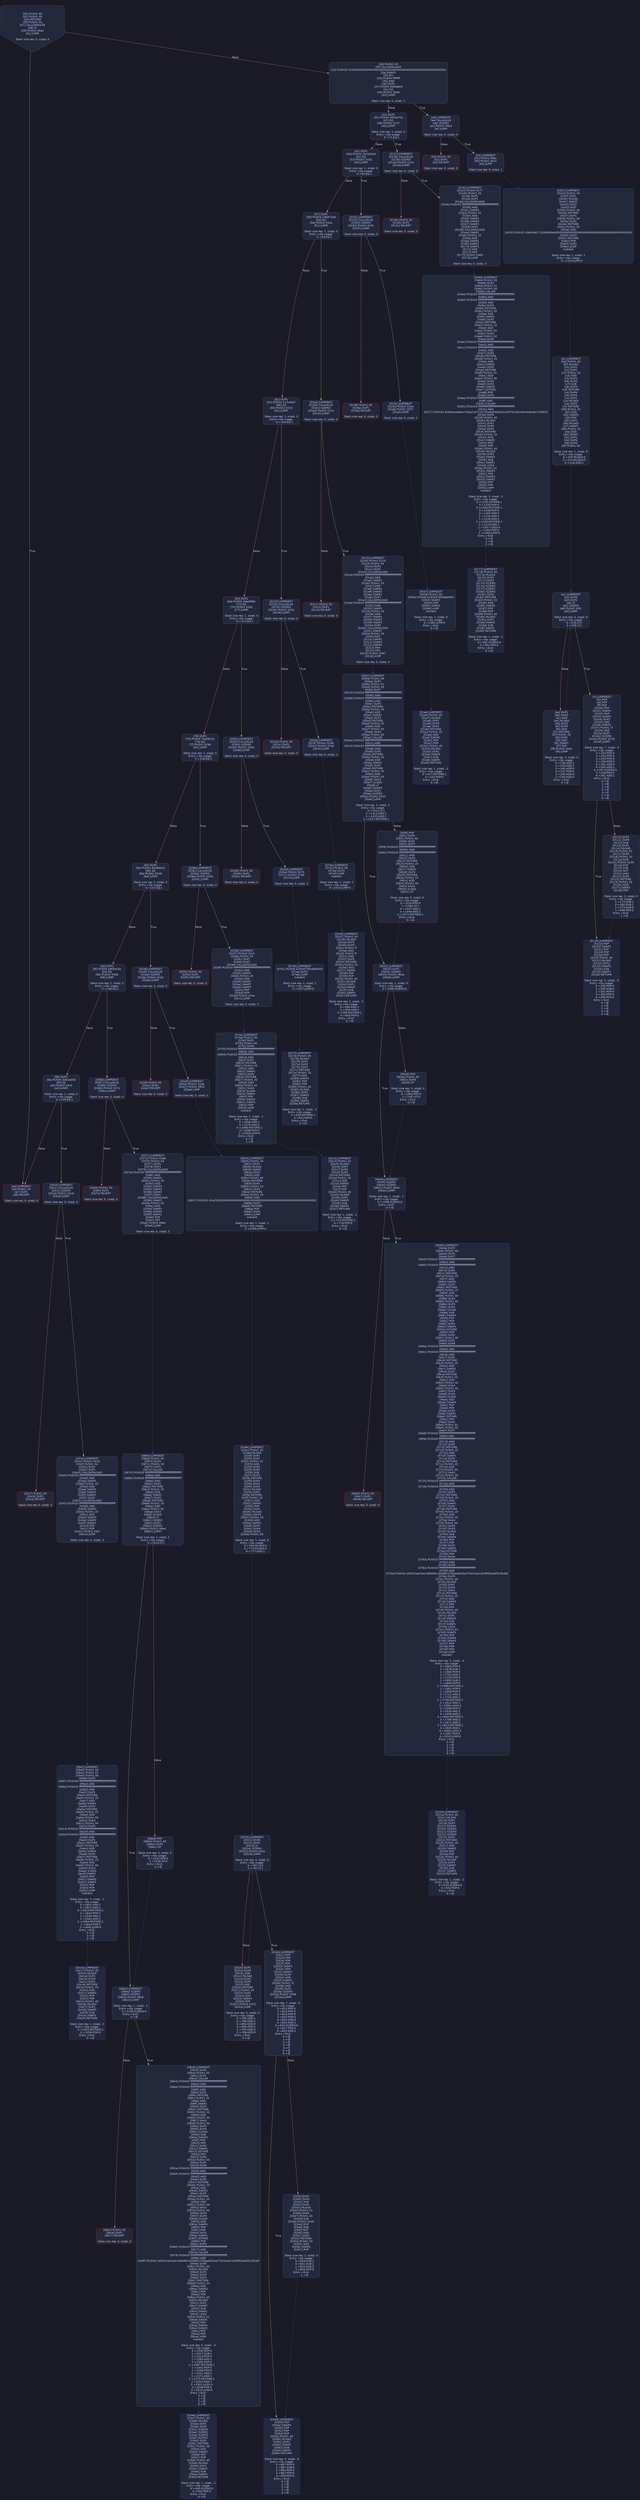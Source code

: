 digraph G {
    node [shape=box, style="filled, rounded", color="#565f89", fontcolor="#c0caf5", fontname="Helvetica", fillcolor="#24283b"];
    edge [color="#414868", fontcolor="#c0caf5", fontname="Helvetica"];
    bgcolor="#1a1b26";
    0 [ label = "[00] PUSH1 60
[02] PUSH1 40
[04] MSTORE
[05] PUSH1 04
[07] CALLDATASIZE
[08] LT
[09] PUSH2 00a4
[0c] JUMPI

Stack size req: 0, sizeΔ: 0
" shape = invhouse]
    1 [ label = "[0d] PUSH1 00
[0f] CALLDATALOAD
[10] PUSH29 0100000000000000000000000000000000000000000000000000000000
[2e] SWAP1
[2f] DIV
[30] PUSH4 ffffffff
[35] AND
[36] DUP1
[37] PUSH4 06fdde03
[3c] EQ
[3d] PUSH2 00a9
[40] JUMPI

Stack size req: 0, sizeΔ: 1
"]
    2 [ label = "[41] DUP1
[42] PUSH4 095ea7b3
[47] EQ
[48] PUSH2 0137
[4b] JUMPI

Stack size req: 1, sizeΔ: 0
Entry->Op usage:
	0->71:EQ:1
"]
    3 [ label = "[4c] DUP1
[4d] PUSH4 18160ddd
[52] EQ
[53] PUSH2 0191
[56] JUMPI

Stack size req: 1, sizeΔ: 0
Entry->Op usage:
	0->82:EQ:1
"]
    4 [ label = "[57] DUP1
[58] PUSH4 23b872dd
[5d] EQ
[5e] PUSH2 01ba
[61] JUMPI

Stack size req: 1, sizeΔ: 0
Entry->Op usage:
	0->93:EQ:1
"]
    5 [ label = "[62] DUP1
[63] PUSH4 313ce567
[68] EQ
[69] PUSH2 0233
[6c] JUMPI

Stack size req: 1, sizeΔ: 0
Entry->Op usage:
	0->104:EQ:1
"]
    6 [ label = "[6d] DUP1
[6e] PUSH4 3eaaf86b
[73] EQ
[74] PUSH2 0262
[77] JUMPI

Stack size req: 1, sizeΔ: 0
Entry->Op usage:
	0->115:EQ:1
"]
    7 [ label = "[78] DUP1
[79] PUSH4 70a08231
[7e] EQ
[7f] PUSH2 028b
[82] JUMPI

Stack size req: 1, sizeΔ: 0
Entry->Op usage:
	0->126:EQ:1
"]
    8 [ label = "[83] DUP1
[84] PUSH4 95d89b41
[89] EQ
[8a] PUSH2 02d8
[8d] JUMPI

Stack size req: 1, sizeΔ: 0
Entry->Op usage:
	0->137:EQ:1
"]
    9 [ label = "[8e] DUP1
[8f] PUSH4 a9059cbb
[94] EQ
[95] PUSH2 0366
[98] JUMPI

Stack size req: 1, sizeΔ: 0
Entry->Op usage:
	0->148:EQ:1
"]
    10 [ label = "[99] DUP1
[9a] PUSH4 dd62ed3e
[9f] EQ
[a0] PUSH2 03c0
[a3] JUMPI

Stack size req: 1, sizeΔ: 0
Entry->Op usage:
	0->159:EQ:1
"]
    11 [ label = "[a4] JUMPDEST
[a5] PUSH1 00
[a7] DUP1
[a8] REVERT

Stack size req: 0, sizeΔ: 0
" color = "red"]
    12 [ label = "[a9] JUMPDEST
[aa] CALLVALUE
[ab] ISZERO
[ac] PUSH2 00b4
[af] JUMPI

Stack size req: 0, sizeΔ: 0
"]
    13 [ label = "[b0] PUSH1 00
[b2] DUP1
[b3] REVERT

Stack size req: 0, sizeΔ: 0
" color = "red"]
    14 [ label = "[b4] JUMPDEST
[b5] PUSH2 00bc
[b8] PUSH2 042c
[bb] JUMP

Stack size req: 0, sizeΔ: 1
"]
    15 [ label = "[bc] JUMPDEST
[bd] PUSH1 40
[bf] MLOAD
[c0] DUP1
[c1] DUP1
[c2] PUSH1 20
[c4] ADD
[c5] DUP3
[c6] DUP2
[c7] SUB
[c8] DUP3
[c9] MSTORE
[ca] DUP4
[cb] DUP2
[cc] DUP2
[cd] MLOAD
[ce] DUP2
[cf] MSTORE
[d0] PUSH1 20
[d2] ADD
[d3] SWAP2
[d4] POP
[d5] DUP1
[d6] MLOAD
[d7] SWAP1
[d8] PUSH1 20
[da] ADD
[db] SWAP1
[dc] DUP1
[dd] DUP4
[de] DUP4
[df] PUSH1 00

Stack size req: 1, sizeΔ: 9
Entry->Op usage:
	0->205:MLOAD:0
	0->214:MLOAD:0
	0->218:ADD:1
"]
    16 [ label = "[e1] JUMPDEST
[e2] DUP4
[e3] DUP2
[e4] LT
[e5] ISZERO
[e6] PUSH2 00fc
[e9] JUMPI

Stack size req: 4, sizeΔ: 0
Entry->Op usage:
	0->228:LT:0
	3->228:LT:1
"]
    17 [ label = "[ea] DUP1
[eb] DUP3
[ec] ADD
[ed] MLOAD
[ee] DUP2
[ef] DUP5
[f0] ADD
[f1] MSTORE
[f2] PUSH1 20
[f4] DUP2
[f5] ADD
[f6] SWAP1
[f7] POP
[f8] PUSH2 00e1
[fb] JUMP

Stack size req: 3, sizeΔ: 0
Entry->Op usage:
	0->236:ADD:1
	0->240:ADD:1
	0->245:ADD:0
	0->247:POP:0
	1->236:ADD:0
	2->240:ADD:0
Entry->Exit:
	0->😵
"]
    18 [ label = "[fc] JUMPDEST
[fd] POP
[fe] POP
[ff] POP
[0100] POP
[0101] SWAP1
[0102] POP
[0103] SWAP1
[0104] DUP2
[0105] ADD
[0106] SWAP1
[0107] PUSH1 1f
[0109] AND
[010a] DUP1
[010b] ISZERO
[010c] PUSH2 0129
[010f] JUMPI

Stack size req: 7, sizeΔ: -5
Entry->Op usage:
	0->253:POP:0
	1->254:POP:0
	2->255:POP:0
	3->256:POP:0
	4->261:ADD:0
	4->265:AND:1
	4->267:ISZERO:0
	5->258:POP:0
	6->261:ADD:1
Entry->Exit:
	0->😵
	1->😵
	2->😵
	3->😵
	4->0
	5->😵
	6->😵
"]
    19 [ label = "[0110] DUP1
[0111] DUP3
[0112] SUB
[0113] DUP1
[0114] MLOAD
[0115] PUSH1 01
[0117] DUP4
[0118] PUSH1 20
[011a] SUB
[011b] PUSH2 0100
[011e] EXP
[011f] SUB
[0120] NOT
[0121] AND
[0122] DUP2
[0123] MSTORE
[0124] PUSH1 20
[0126] ADD
[0127] SWAP2
[0128] POP

Stack size req: 2, sizeΔ: 0
Entry->Op usage:
	0->274:SUB:1
	0->282:SUB:1
	1->274:SUB:0
	1->296:POP:0
Entry->Exit:
	1->😵
"]
    20 [ label = "[0129] JUMPDEST
[012a] POP
[012b] SWAP3
[012c] POP
[012d] POP
[012e] POP
[012f] PUSH1 40
[0131] MLOAD
[0132] DUP1
[0133] SWAP2
[0134] SUB
[0135] SWAP1
[0136] RETURN

Stack size req: 5, sizeΔ: -5
Entry->Op usage:
	0->298:POP:0
	1->308:SUB:0
	2->301:POP:0
	3->302:POP:0
	4->300:POP:0
Entry->Exit:
	0->😵
	1->😵
	2->😵
	3->😵
	4->😵
" color = "darkblue"]
    21 [ label = "[0137] JUMPDEST
[0138] CALLVALUE
[0139] ISZERO
[013a] PUSH2 0142
[013d] JUMPI

Stack size req: 0, sizeΔ: 0
"]
    22 [ label = "[013e] PUSH1 00
[0140] DUP1
[0141] REVERT

Stack size req: 0, sizeΔ: 0
" color = "red"]
    23 [ label = "[0142] JUMPDEST
[0143] PUSH2 0177
[0146] PUSH1 04
[0148] DUP1
[0149] DUP1
[014a] CALLDATALOAD
[014b] PUSH20 ffffffffffffffffffffffffffffffffffffffff
[0160] AND
[0161] SWAP1
[0162] PUSH1 20
[0164] ADD
[0165] SWAP1
[0166] SWAP2
[0167] SWAP1
[0168] DUP1
[0169] CALLDATALOAD
[016a] SWAP1
[016b] PUSH1 20
[016d] ADD
[016e] SWAP1
[016f] SWAP2
[0170] SWAP1
[0171] POP
[0172] POP
[0173] PUSH2 0465
[0176] JUMP

Stack size req: 0, sizeΔ: 3
"]
    24 [ label = "[0177] JUMPDEST
[0178] PUSH1 40
[017a] MLOAD
[017b] DUP1
[017c] DUP3
[017d] ISZERO
[017e] ISZERO
[017f] ISZERO
[0180] ISZERO
[0181] DUP2
[0182] MSTORE
[0183] PUSH1 20
[0185] ADD
[0186] SWAP2
[0187] POP
[0188] POP
[0189] PUSH1 40
[018b] MLOAD
[018c] DUP1
[018d] SWAP2
[018e] SUB
[018f] SWAP1
[0190] RETURN

Stack size req: 1, sizeΔ: -1
Entry->Op usage:
	0->381:ISZERO:0
	0->391:POP:0
Entry->Exit:
	0->😵
" color = "darkblue"]
    25 [ label = "[0191] JUMPDEST
[0192] CALLVALUE
[0193] ISZERO
[0194] PUSH2 019c
[0197] JUMPI

Stack size req: 0, sizeΔ: 0
"]
    26 [ label = "[0198] PUSH1 00
[019a] DUP1
[019b] REVERT

Stack size req: 0, sizeΔ: 0
" color = "red"]
    27 [ label = "[019c] JUMPDEST
[019d] PUSH2 01a4
[01a0] PUSH2 0557
[01a3] JUMP

Stack size req: 0, sizeΔ: 1
"]
    28 [ label = "[01a4] JUMPDEST
[01a5] PUSH1 40
[01a7] MLOAD
[01a8] DUP1
[01a9] DUP3
[01aa] DUP2
[01ab] MSTORE
[01ac] PUSH1 20
[01ae] ADD
[01af] SWAP2
[01b0] POP
[01b1] POP
[01b2] PUSH1 40
[01b4] MLOAD
[01b5] DUP1
[01b6] SWAP2
[01b7] SUB
[01b8] SWAP1
[01b9] RETURN

Stack size req: 1, sizeΔ: -1
Entry->Op usage:
	0->427:MSTORE:1
	0->432:POP:0
Entry->Exit:
	0->😵
" color = "darkblue"]
    29 [ label = "[01ba] JUMPDEST
[01bb] CALLVALUE
[01bc] ISZERO
[01bd] PUSH2 01c5
[01c0] JUMPI

Stack size req: 0, sizeΔ: 0
"]
    30 [ label = "[01c1] PUSH1 00
[01c3] DUP1
[01c4] REVERT

Stack size req: 0, sizeΔ: 0
" color = "red"]
    31 [ label = "[01c5] JUMPDEST
[01c6] PUSH2 0219
[01c9] PUSH1 04
[01cb] DUP1
[01cc] DUP1
[01cd] CALLDATALOAD
[01ce] PUSH20 ffffffffffffffffffffffffffffffffffffffff
[01e3] AND
[01e4] SWAP1
[01e5] PUSH1 20
[01e7] ADD
[01e8] SWAP1
[01e9] SWAP2
[01ea] SWAP1
[01eb] DUP1
[01ec] CALLDATALOAD
[01ed] PUSH20 ffffffffffffffffffffffffffffffffffffffff
[0202] AND
[0203] SWAP1
[0204] PUSH1 20
[0206] ADD
[0207] SWAP1
[0208] SWAP2
[0209] SWAP1
[020a] DUP1
[020b] CALLDATALOAD
[020c] SWAP1
[020d] PUSH1 20
[020f] ADD
[0210] SWAP1
[0211] SWAP2
[0212] SWAP1
[0213] POP
[0214] POP
[0215] PUSH2 0567
[0218] JUMP

Stack size req: 0, sizeΔ: 4
"]
    32 [ label = "[0219] JUMPDEST
[021a] PUSH1 40
[021c] MLOAD
[021d] DUP1
[021e] DUP3
[021f] ISZERO
[0220] ISZERO
[0221] ISZERO
[0222] ISZERO
[0223] DUP2
[0224] MSTORE
[0225] PUSH1 20
[0227] ADD
[0228] SWAP2
[0229] POP
[022a] POP
[022b] PUSH1 40
[022d] MLOAD
[022e] DUP1
[022f] SWAP2
[0230] SUB
[0231] SWAP1
[0232] RETURN

Stack size req: 1, sizeΔ: -1
Entry->Op usage:
	0->543:ISZERO:0
	0->553:POP:0
Entry->Exit:
	0->😵
" color = "darkblue"]
    33 [ label = "[0233] JUMPDEST
[0234] CALLVALUE
[0235] ISZERO
[0236] PUSH2 023e
[0239] JUMPI

Stack size req: 0, sizeΔ: 0
"]
    34 [ label = "[023a] PUSH1 00
[023c] DUP1
[023d] REVERT

Stack size req: 0, sizeΔ: 0
" color = "red"]
    35 [ label = "[023e] JUMPDEST
[023f] PUSH2 0246
[0242] PUSH2 07db
[0245] JUMP

Stack size req: 0, sizeΔ: 1
"]
    36 [ label = "[0246] JUMPDEST
[0247] PUSH1 40
[0249] MLOAD
[024a] DUP1
[024b] DUP3
[024c] PUSH1 ff
[024e] AND
[024f] PUSH1 ff
[0251] AND
[0252] DUP2
[0253] MSTORE
[0254] PUSH1 20
[0256] ADD
[0257] SWAP2
[0258] POP
[0259] POP
[025a] PUSH1 40
[025c] MLOAD
[025d] DUP1
[025e] SWAP2
[025f] SUB
[0260] SWAP1
[0261] RETURN

Stack size req: 1, sizeΔ: -1
Entry->Op usage:
	0->590:AND:1
	0->593:AND:1
	0->595:MSTORE:1
	0->600:POP:0
Entry->Exit:
	0->😵
" color = "darkblue"]
    37 [ label = "[0262] JUMPDEST
[0263] CALLVALUE
[0264] ISZERO
[0265] PUSH2 026d
[0268] JUMPI

Stack size req: 0, sizeΔ: 0
"]
    38 [ label = "[0269] PUSH1 00
[026b] DUP1
[026c] REVERT

Stack size req: 0, sizeΔ: 0
" color = "red"]
    39 [ label = "[026d] JUMPDEST
[026e] PUSH2 0275
[0271] PUSH2 07e0
[0274] JUMP

Stack size req: 0, sizeΔ: 1
"]
    40 [ label = "[0275] JUMPDEST
[0276] PUSH1 40
[0278] MLOAD
[0279] DUP1
[027a] DUP3
[027b] DUP2
[027c] MSTORE
[027d] PUSH1 20
[027f] ADD
[0280] SWAP2
[0281] POP
[0282] POP
[0283] PUSH1 40
[0285] MLOAD
[0286] DUP1
[0287] SWAP2
[0288] SUB
[0289] SWAP1
[028a] RETURN

Stack size req: 1, sizeΔ: -1
Entry->Op usage:
	0->636:MSTORE:1
	0->641:POP:0
Entry->Exit:
	0->😵
" color = "darkblue"]
    41 [ label = "[028b] JUMPDEST
[028c] CALLVALUE
[028d] ISZERO
[028e] PUSH2 0296
[0291] JUMPI

Stack size req: 0, sizeΔ: 0
"]
    42 [ label = "[0292] PUSH1 00
[0294] DUP1
[0295] REVERT

Stack size req: 0, sizeΔ: 0
" color = "red"]
    43 [ label = "[0296] JUMPDEST
[0297] PUSH2 02c2
[029a] PUSH1 04
[029c] DUP1
[029d] DUP1
[029e] CALLDATALOAD
[029f] PUSH20 ffffffffffffffffffffffffffffffffffffffff
[02b4] AND
[02b5] SWAP1
[02b6] PUSH1 20
[02b8] ADD
[02b9] SWAP1
[02ba] SWAP2
[02bb] SWAP1
[02bc] POP
[02bd] POP
[02be] PUSH2 07ec
[02c1] JUMP

Stack size req: 0, sizeΔ: 2
"]
    44 [ label = "[02c2] JUMPDEST
[02c3] PUSH1 40
[02c5] MLOAD
[02c6] DUP1
[02c7] DUP3
[02c8] DUP2
[02c9] MSTORE
[02ca] PUSH1 20
[02cc] ADD
[02cd] SWAP2
[02ce] POP
[02cf] POP
[02d0] PUSH1 40
[02d2] MLOAD
[02d3] DUP1
[02d4] SWAP2
[02d5] SUB
[02d6] SWAP1
[02d7] RETURN

Stack size req: 1, sizeΔ: -1
Entry->Op usage:
	0->713:MSTORE:1
	0->718:POP:0
Entry->Exit:
	0->😵
" color = "darkblue"]
    45 [ label = "[02d8] JUMPDEST
[02d9] CALLVALUE
[02da] ISZERO
[02db] PUSH2 02e3
[02de] JUMPI

Stack size req: 0, sizeΔ: 0
"]
    46 [ label = "[02df] PUSH1 00
[02e1] DUP1
[02e2] REVERT

Stack size req: 0, sizeΔ: 0
" color = "red"]
    47 [ label = "[02e3] JUMPDEST
[02e4] PUSH2 02eb
[02e7] PUSH2 0834
[02ea] JUMP

Stack size req: 0, sizeΔ: 1
"]
    48 [ label = "[02eb] JUMPDEST
[02ec] PUSH1 40
[02ee] MLOAD
[02ef] DUP1
[02f0] DUP1
[02f1] PUSH1 20
[02f3] ADD
[02f4] DUP3
[02f5] DUP2
[02f6] SUB
[02f7] DUP3
[02f8] MSTORE
[02f9] DUP4
[02fa] DUP2
[02fb] DUP2
[02fc] MLOAD
[02fd] DUP2
[02fe] MSTORE
[02ff] PUSH1 20
[0301] ADD
[0302] SWAP2
[0303] POP
[0304] DUP1
[0305] MLOAD
[0306] SWAP1
[0307] PUSH1 20
[0309] ADD
[030a] SWAP1
[030b] DUP1
[030c] DUP4
[030d] DUP4
[030e] PUSH1 00

Stack size req: 1, sizeΔ: 9
Entry->Op usage:
	0->764:MLOAD:0
	0->773:MLOAD:0
	0->777:ADD:1
"]
    49 [ label = "[0310] JUMPDEST
[0311] DUP4
[0312] DUP2
[0313] LT
[0314] ISZERO
[0315] PUSH2 032b
[0318] JUMPI

Stack size req: 4, sizeΔ: 0
Entry->Op usage:
	0->787:LT:0
	3->787:LT:1
"]
    50 [ label = "[0319] DUP1
[031a] DUP3
[031b] ADD
[031c] MLOAD
[031d] DUP2
[031e] DUP5
[031f] ADD
[0320] MSTORE
[0321] PUSH1 20
[0323] DUP2
[0324] ADD
[0325] SWAP1
[0326] POP
[0327] PUSH2 0310
[032a] JUMP

Stack size req: 3, sizeΔ: 0
Entry->Op usage:
	0->795:ADD:1
	0->799:ADD:1
	0->804:ADD:0
	0->806:POP:0
	1->795:ADD:0
	2->799:ADD:0
Entry->Exit:
	0->😵
"]
    51 [ label = "[032b] JUMPDEST
[032c] POP
[032d] POP
[032e] POP
[032f] POP
[0330] SWAP1
[0331] POP
[0332] SWAP1
[0333] DUP2
[0334] ADD
[0335] SWAP1
[0336] PUSH1 1f
[0338] AND
[0339] DUP1
[033a] ISZERO
[033b] PUSH2 0358
[033e] JUMPI

Stack size req: 7, sizeΔ: -5
Entry->Op usage:
	0->812:POP:0
	1->813:POP:0
	2->814:POP:0
	3->815:POP:0
	4->820:ADD:0
	4->824:AND:1
	4->826:ISZERO:0
	5->817:POP:0
	6->820:ADD:1
Entry->Exit:
	0->😵
	1->😵
	2->😵
	3->😵
	4->0
	5->😵
	6->😵
"]
    52 [ label = "[033f] DUP1
[0340] DUP3
[0341] SUB
[0342] DUP1
[0343] MLOAD
[0344] PUSH1 01
[0346] DUP4
[0347] PUSH1 20
[0349] SUB
[034a] PUSH2 0100
[034d] EXP
[034e] SUB
[034f] NOT
[0350] AND
[0351] DUP2
[0352] MSTORE
[0353] PUSH1 20
[0355] ADD
[0356] SWAP2
[0357] POP

Stack size req: 2, sizeΔ: 0
Entry->Op usage:
	0->833:SUB:1
	0->841:SUB:1
	1->833:SUB:0
	1->855:POP:0
Entry->Exit:
	1->😵
"]
    53 [ label = "[0358] JUMPDEST
[0359] POP
[035a] SWAP3
[035b] POP
[035c] POP
[035d] POP
[035e] PUSH1 40
[0360] MLOAD
[0361] DUP1
[0362] SWAP2
[0363] SUB
[0364] SWAP1
[0365] RETURN

Stack size req: 5, sizeΔ: -5
Entry->Op usage:
	0->857:POP:0
	1->867:SUB:0
	2->860:POP:0
	3->861:POP:0
	4->859:POP:0
Entry->Exit:
	0->😵
	1->😵
	2->😵
	3->😵
	4->😵
" color = "darkblue"]
    54 [ label = "[0366] JUMPDEST
[0367] CALLVALUE
[0368] ISZERO
[0369] PUSH2 0371
[036c] JUMPI

Stack size req: 0, sizeΔ: 0
"]
    55 [ label = "[036d] PUSH1 00
[036f] DUP1
[0370] REVERT

Stack size req: 0, sizeΔ: 0
" color = "red"]
    56 [ label = "[0371] JUMPDEST
[0372] PUSH2 03a6
[0375] PUSH1 04
[0377] DUP1
[0378] DUP1
[0379] CALLDATALOAD
[037a] PUSH20 ffffffffffffffffffffffffffffffffffffffff
[038f] AND
[0390] SWAP1
[0391] PUSH1 20
[0393] ADD
[0394] SWAP1
[0395] SWAP2
[0396] SWAP1
[0397] DUP1
[0398] CALLDATALOAD
[0399] SWAP1
[039a] PUSH1 20
[039c] ADD
[039d] SWAP1
[039e] SWAP2
[039f] SWAP1
[03a0] POP
[03a1] POP
[03a2] PUSH2 086d
[03a5] JUMP

Stack size req: 0, sizeΔ: 3
"]
    57 [ label = "[03a6] JUMPDEST
[03a7] PUSH1 40
[03a9] MLOAD
[03aa] DUP1
[03ab] DUP3
[03ac] ISZERO
[03ad] ISZERO
[03ae] ISZERO
[03af] ISZERO
[03b0] DUP2
[03b1] MSTORE
[03b2] PUSH1 20
[03b4] ADD
[03b5] SWAP2
[03b6] POP
[03b7] POP
[03b8] PUSH1 40
[03ba] MLOAD
[03bb] DUP1
[03bc] SWAP2
[03bd] SUB
[03be] SWAP1
[03bf] RETURN

Stack size req: 1, sizeΔ: -1
Entry->Op usage:
	0->940:ISZERO:0
	0->950:POP:0
Entry->Exit:
	0->😵
" color = "darkblue"]
    58 [ label = "[03c0] JUMPDEST
[03c1] CALLVALUE
[03c2] ISZERO
[03c3] PUSH2 03cb
[03c6] JUMPI

Stack size req: 0, sizeΔ: 0
"]
    59 [ label = "[03c7] PUSH1 00
[03c9] DUP1
[03ca] REVERT

Stack size req: 0, sizeΔ: 0
" color = "red"]
    60 [ label = "[03cb] JUMPDEST
[03cc] PUSH2 0416
[03cf] PUSH1 04
[03d1] DUP1
[03d2] DUP1
[03d3] CALLDATALOAD
[03d4] PUSH20 ffffffffffffffffffffffffffffffffffffffff
[03e9] AND
[03ea] SWAP1
[03eb] PUSH1 20
[03ed] ADD
[03ee] SWAP1
[03ef] SWAP2
[03f0] SWAP1
[03f1] DUP1
[03f2] CALLDATALOAD
[03f3] PUSH20 ffffffffffffffffffffffffffffffffffffffff
[0408] AND
[0409] SWAP1
[040a] PUSH1 20
[040c] ADD
[040d] SWAP1
[040e] SWAP2
[040f] SWAP1
[0410] POP
[0411] POP
[0412] PUSH2 09cf
[0415] JUMP

Stack size req: 0, sizeΔ: 3
"]
    61 [ label = "[0416] JUMPDEST
[0417] PUSH1 40
[0419] MLOAD
[041a] DUP1
[041b] DUP3
[041c] DUP2
[041d] MSTORE
[041e] PUSH1 20
[0420] ADD
[0421] SWAP2
[0422] POP
[0423] POP
[0424] PUSH1 40
[0426] MLOAD
[0427] DUP1
[0428] SWAP2
[0429] SUB
[042a] SWAP1
[042b] RETURN

Stack size req: 1, sizeΔ: -1
Entry->Op usage:
	0->1053:MSTORE:1
	0->1058:POP:0
Entry->Exit:
	0->😵
" color = "darkblue"]
    62 [ label = "[042c] JUMPDEST
[042d] PUSH1 40
[042f] DUP1
[0430] MLOAD
[0431] SWAP1
[0432] DUP2
[0433] ADD
[0434] PUSH1 40
[0436] MSTORE
[0437] DUP1
[0438] PUSH1 09
[043a] DUP2
[043b] MSTORE
[043c] PUSH1 20
[043e] ADD
[043f] PUSH32 436c656172436f696e0000000000000000000000000000000000000000000000
[0460] DUP2
[0461] MSTORE
[0462] POP
[0463] DUP2
[0464] JUMP
Indirect!

Stack size req: 1, sizeΔ: 1
Entry->Op usage:
	0->1124:JUMP:0
" color = "teal"]
    63 [ label = "[0465] JUMPDEST
[0466] PUSH1 00
[0468] DUP2
[0469] PUSH1 01
[046b] PUSH1 00
[046d] CALLER
[046e] PUSH20 ffffffffffffffffffffffffffffffffffffffff
[0483] AND
[0484] PUSH20 ffffffffffffffffffffffffffffffffffffffff
[0499] AND
[049a] DUP2
[049b] MSTORE
[049c] PUSH1 20
[049e] ADD
[049f] SWAP1
[04a0] DUP2
[04a1] MSTORE
[04a2] PUSH1 20
[04a4] ADD
[04a5] PUSH1 00
[04a7] SHA3
[04a8] PUSH1 00
[04aa] DUP6
[04ab] PUSH20 ffffffffffffffffffffffffffffffffffffffff
[04c0] AND
[04c1] PUSH20 ffffffffffffffffffffffffffffffffffffffff
[04d6] AND
[04d7] DUP2
[04d8] MSTORE
[04d9] PUSH1 20
[04db] ADD
[04dc] SWAP1
[04dd] DUP2
[04de] MSTORE
[04df] PUSH1 20
[04e1] ADD
[04e2] PUSH1 00
[04e4] SHA3
[04e5] DUP2
[04e6] SWAP1
[04e7] SSTORE
[04e8] POP
[04e9] DUP3
[04ea] PUSH20 ffffffffffffffffffffffffffffffffffffffff
[04ff] AND
[0500] CALLER
[0501] PUSH20 ffffffffffffffffffffffffffffffffffffffff
[0516] AND
[0517] PUSH32 8c5be1e5ebec7d5bd14f71427d1e84f3dd0314c0f7b2291e5b200ac8c7c3b925
[0538] DUP5
[0539] PUSH1 40
[053b] MLOAD
[053c] DUP1
[053d] DUP3
[053e] DUP2
[053f] MSTORE
[0540] PUSH1 20
[0542] ADD
[0543] SWAP2
[0544] POP
[0545] POP
[0546] PUSH1 40
[0548] MLOAD
[0549] DUP1
[054a] SWAP2
[054b] SUB
[054c] SWAP1
[054d] LOG3
[054e] PUSH1 01
[0550] SWAP1
[0551] POP
[0552] SWAP3
[0553] SWAP2
[0554] POP
[0555] POP
[0556] JUMP
Indirect!

Stack size req: 3, sizeΔ: -2
Entry->Op usage:
	0->1255:SSTORE:1
	0->1256:POP:0
	0->1343:MSTORE:1
	0->1348:POP:0
	0->1365:POP:0
	1->1216:AND:1
	1->1238:AND:1
	1->1240:MSTORE:1
	1->1279:AND:1
	1->1357:LOG3:4
	1->1364:POP:0
	2->1366:JUMP:0
Entry->Exit:
	0->😵
	1->😵
	2->😵
" color = "teal"]
    64 [ label = "[0557] JUMPDEST
[0558] PUSH1 00
[055a] PUSH8 016345785d8a0000
[0563] SWAP1
[0564] POP
[0565] SWAP1
[0566] JUMP
Indirect!

Stack size req: 1, sizeΔ: 0
Entry->Op usage:
	0->1382:JUMP:0
Entry->Exit:
	0->😵
" color = "teal"]
    65 [ label = "[0567] JUMPDEST
[0568] PUSH1 00
[056a] DUP2
[056b] PUSH1 01
[056d] PUSH1 00
[056f] DUP7
[0570] PUSH20 ffffffffffffffffffffffffffffffffffffffff
[0585] AND
[0586] PUSH20 ffffffffffffffffffffffffffffffffffffffff
[059b] AND
[059c] DUP2
[059d] MSTORE
[059e] PUSH1 20
[05a0] ADD
[05a1] SWAP1
[05a2] DUP2
[05a3] MSTORE
[05a4] PUSH1 20
[05a6] ADD
[05a7] PUSH1 00
[05a9] SHA3
[05aa] PUSH1 00
[05ac] CALLER
[05ad] PUSH20 ffffffffffffffffffffffffffffffffffffffff
[05c2] AND
[05c3] PUSH20 ffffffffffffffffffffffffffffffffffffffff
[05d8] AND
[05d9] DUP2
[05da] MSTORE
[05db] PUSH1 20
[05dd] ADD
[05de] SWAP1
[05df] DUP2
[05e0] MSTORE
[05e1] PUSH1 20
[05e3] ADD
[05e4] PUSH1 00
[05e6] SHA3
[05e7] SLOAD
[05e8] LT
[05e9] ISZERO
[05ea] DUP1
[05eb] ISZERO
[05ec] PUSH2 0632
[05ef] JUMPI

Stack size req: 3, sizeΔ: 2
Entry->Op usage:
	0->1512:LT:1
	2->1413:AND:1
	2->1435:AND:1
	2->1437:MSTORE:1
"]
    66 [ label = "[05f0] POP
[05f1] DUP2
[05f2] PUSH1 00
[05f4] DUP1
[05f5] DUP7
[05f6] PUSH20 ffffffffffffffffffffffffffffffffffffffff
[060b] AND
[060c] PUSH20 ffffffffffffffffffffffffffffffffffffffff
[0621] AND
[0622] DUP2
[0623] MSTORE
[0624] PUSH1 20
[0626] ADD
[0627] SWAP1
[0628] DUP2
[0629] MSTORE
[062a] PUSH1 20
[062c] ADD
[062d] PUSH1 00
[062f] SHA3
[0630] SLOAD
[0631] GT

Stack size req: 5, sizeΔ: 0
Entry->Op usage:
	0->1520:POP:0
	2->1585:GT:1
	4->1547:AND:1
	4->1569:AND:1
	4->1571:MSTORE:1
Entry->Exit:
	0->😵
"]
    67 [ label = "[0632] JUMPDEST
[0633] DUP1
[0634] ISZERO
[0635] PUSH2 063e
[0638] JUMPI

Stack size req: 1, sizeΔ: 0
Entry->Op usage:
	0->1588:ISZERO:0
"]
    68 [ label = "[0639] POP
[063a] PUSH1 00
[063c] DUP3
[063d] GT

Stack size req: 3, sizeΔ: 0
Entry->Op usage:
	0->1593:POP:0
	2->1597:GT:0
Entry->Exit:
	0->😵
"]
    69 [ label = "[063e] JUMPDEST
[063f] ISZERO
[0640] ISZERO
[0641] PUSH2 0649
[0644] JUMPI

Stack size req: 1, sizeΔ: -1
Entry->Op usage:
	0->1599:ISZERO:0
Entry->Exit:
	0->😵
"]
    70 [ label = "[0645] PUSH1 00
[0647] DUP1
[0648] REVERT

Stack size req: 0, sizeΔ: 0
" color = "red"]
    71 [ label = "[0649] JUMPDEST
[064a] DUP2
[064b] PUSH1 00
[064d] DUP1
[064e] DUP7
[064f] PUSH20 ffffffffffffffffffffffffffffffffffffffff
[0664] AND
[0665] PUSH20 ffffffffffffffffffffffffffffffffffffffff
[067a] AND
[067b] DUP2
[067c] MSTORE
[067d] PUSH1 20
[067f] ADD
[0680] SWAP1
[0681] DUP2
[0682] MSTORE
[0683] PUSH1 20
[0685] ADD
[0686] PUSH1 00
[0688] SHA3
[0689] PUSH1 00
[068b] DUP3
[068c] DUP3
[068d] SLOAD
[068e] SUB
[068f] SWAP3
[0690] POP
[0691] POP
[0692] DUP2
[0693] SWAP1
[0694] SSTORE
[0695] POP
[0696] DUP2
[0697] PUSH1 00
[0699] DUP1
[069a] DUP6
[069b] PUSH20 ffffffffffffffffffffffffffffffffffffffff
[06b0] AND
[06b1] PUSH20 ffffffffffffffffffffffffffffffffffffffff
[06c6] AND
[06c7] DUP2
[06c8] MSTORE
[06c9] PUSH1 20
[06cb] ADD
[06cc] SWAP1
[06cd] DUP2
[06ce] MSTORE
[06cf] PUSH1 20
[06d1] ADD
[06d2] PUSH1 00
[06d4] SHA3
[06d5] PUSH1 00
[06d7] DUP3
[06d8] DUP3
[06d9] SLOAD
[06da] ADD
[06db] SWAP3
[06dc] POP
[06dd] POP
[06de] DUP2
[06df] SWAP1
[06e0] SSTORE
[06e1] POP
[06e2] DUP2
[06e3] PUSH1 01
[06e5] PUSH1 00
[06e7] DUP7
[06e8] PUSH20 ffffffffffffffffffffffffffffffffffffffff
[06fd] AND
[06fe] PUSH20 ffffffffffffffffffffffffffffffffffffffff
[0713] AND
[0714] DUP2
[0715] MSTORE
[0716] PUSH1 20
[0718] ADD
[0719] SWAP1
[071a] DUP2
[071b] MSTORE
[071c] PUSH1 20
[071e] ADD
[071f] PUSH1 00
[0721] SHA3
[0722] PUSH1 00
[0724] CALLER
[0725] PUSH20 ffffffffffffffffffffffffffffffffffffffff
[073a] AND
[073b] PUSH20 ffffffffffffffffffffffffffffffffffffffff
[0750] AND
[0751] DUP2
[0752] MSTORE
[0753] PUSH1 20
[0755] ADD
[0756] SWAP1
[0757] DUP2
[0758] MSTORE
[0759] PUSH1 20
[075b] ADD
[075c] PUSH1 00
[075e] SHA3
[075f] PUSH1 00
[0761] DUP3
[0762] DUP3
[0763] SLOAD
[0764] SUB
[0765] SWAP3
[0766] POP
[0767] POP
[0768] DUP2
[0769] SWAP1
[076a] SSTORE
[076b] POP
[076c] DUP3
[076d] PUSH20 ffffffffffffffffffffffffffffffffffffffff
[0782] AND
[0783] DUP5
[0784] PUSH20 ffffffffffffffffffffffffffffffffffffffff
[0799] AND
[079a] PUSH32 ddf252ad1be2c89b69c2b068fc378daa952ba7f163c4a11628f55a4df523b3ef
[07bb] DUP5
[07bc] PUSH1 40
[07be] MLOAD
[07bf] DUP1
[07c0] DUP3
[07c1] DUP2
[07c2] MSTORE
[07c3] PUSH1 20
[07c5] ADD
[07c6] SWAP2
[07c7] POP
[07c8] POP
[07c9] PUSH1 40
[07cb] MLOAD
[07cc] DUP1
[07cd] SWAP2
[07ce] SUB
[07cf] SWAP1
[07d0] LOG3
[07d1] PUSH1 01
[07d3] SWAP1
[07d4] POP
[07d5] SWAP4
[07d6] SWAP3
[07d7] POP
[07d8] POP
[07d9] POP
[07da] JUMP
Indirect!

Stack size req: 5, sizeΔ: -4
Entry->Op usage:
	0->2004:POP:0
	1->1678:SUB:1
	1->1680:POP:0
	1->1754:ADD:1
	1->1756:POP:0
	1->1892:SUB:1
	1->1894:POP:0
	1->1986:MSTORE:1
	1->1991:POP:0
	1->2008:POP:0
	2->1712:AND:1
	2->1734:AND:1
	2->1736:MSTORE:1
	2->1922:AND:1
	2->2000:LOG3:4
	2->2009:POP:0
	3->1636:AND:1
	3->1658:AND:1
	3->1660:MSTORE:1
	3->1789:AND:1
	3->1811:AND:1
	3->1813:MSTORE:1
	3->1945:AND:1
	3->2000:LOG3:3
	3->2007:POP:0
	4->2010:JUMP:0
Entry->Exit:
	0->😵
	1->😵
	2->😵
	3->😵
	4->😵
" color = "teal"]
    72 [ label = "[07db] JUMPDEST
[07dc] PUSH1 08
[07de] DUP2
[07df] JUMP
Indirect!

Stack size req: 1, sizeΔ: 1
Entry->Op usage:
	0->2015:JUMP:0
" color = "teal"]
    73 [ label = "[07e0] JUMPDEST
[07e1] PUSH8 016345785d8a0000
[07ea] DUP2
[07eb] JUMP
Indirect!

Stack size req: 1, sizeΔ: 1
Entry->Op usage:
	0->2027:JUMP:0
" color = "teal"]
    74 [ label = "[07ec] JUMPDEST
[07ed] PUSH1 00
[07ef] DUP1
[07f0] PUSH1 00
[07f2] DUP4
[07f3] PUSH20 ffffffffffffffffffffffffffffffffffffffff
[0808] AND
[0809] PUSH20 ffffffffffffffffffffffffffffffffffffffff
[081e] AND
[081f] DUP2
[0820] MSTORE
[0821] PUSH1 20
[0823] ADD
[0824] SWAP1
[0825] DUP2
[0826] MSTORE
[0827] PUSH1 20
[0829] ADD
[082a] PUSH1 00
[082c] SHA3
[082d] SLOAD
[082e] SWAP1
[082f] POP
[0830] SWAP2
[0831] SWAP1
[0832] POP
[0833] JUMP
Indirect!

Stack size req: 2, sizeΔ: -1
Entry->Op usage:
	0->2056:AND:1
	0->2078:AND:1
	0->2080:MSTORE:1
	0->2098:POP:0
	1->2099:JUMP:0
Entry->Exit:
	0->😵
	1->😵
" color = "teal"]
    75 [ label = "[0834] JUMPDEST
[0835] PUSH1 40
[0837] DUP1
[0838] MLOAD
[0839] SWAP1
[083a] DUP2
[083b] ADD
[083c] PUSH1 40
[083e] MSTORE
[083f] DUP1
[0840] PUSH1 03
[0842] DUP2
[0843] MSTORE
[0844] PUSH1 20
[0846] ADD
[0847] PUSH32 434c520000000000000000000000000000000000000000000000000000000000
[0868] DUP2
[0869] MSTORE
[086a] POP
[086b] DUP2
[086c] JUMP
Indirect!

Stack size req: 1, sizeΔ: 1
Entry->Op usage:
	0->2156:JUMP:0
" color = "teal"]
    76 [ label = "[086d] JUMPDEST
[086e] PUSH1 00
[0870] DUP2
[0871] PUSH1 00
[0873] DUP1
[0874] CALLER
[0875] PUSH20 ffffffffffffffffffffffffffffffffffffffff
[088a] AND
[088b] PUSH20 ffffffffffffffffffffffffffffffffffffffff
[08a0] AND
[08a1] DUP2
[08a2] MSTORE
[08a3] PUSH1 20
[08a5] ADD
[08a6] SWAP1
[08a7] DUP2
[08a8] MSTORE
[08a9] PUSH1 20
[08ab] ADD
[08ac] PUSH1 00
[08ae] SHA3
[08af] SLOAD
[08b0] LT
[08b1] ISZERO
[08b2] DUP1
[08b3] ISZERO
[08b4] PUSH2 08bd
[08b7] JUMPI

Stack size req: 1, sizeΔ: 2
Entry->Op usage:
	0->2224:LT:1
"]
    77 [ label = "[08b8] POP
[08b9] PUSH1 00
[08bb] DUP3
[08bc] GT

Stack size req: 3, sizeΔ: 0
Entry->Op usage:
	0->2232:POP:0
	2->2236:GT:0
Entry->Exit:
	0->😵
"]
    78 [ label = "[08bd] JUMPDEST
[08be] ISZERO
[08bf] ISZERO
[08c0] PUSH2 08c8
[08c3] JUMPI

Stack size req: 1, sizeΔ: -1
Entry->Op usage:
	0->2238:ISZERO:0
Entry->Exit:
	0->😵
"]
    79 [ label = "[08c4] PUSH1 00
[08c6] DUP1
[08c7] REVERT

Stack size req: 0, sizeΔ: 0
" color = "red"]
    80 [ label = "[08c8] JUMPDEST
[08c9] DUP2
[08ca] PUSH1 00
[08cc] DUP1
[08cd] CALLER
[08ce] PUSH20 ffffffffffffffffffffffffffffffffffffffff
[08e3] AND
[08e4] PUSH20 ffffffffffffffffffffffffffffffffffffffff
[08f9] AND
[08fa] DUP2
[08fb] MSTORE
[08fc] PUSH1 20
[08fe] ADD
[08ff] SWAP1
[0900] DUP2
[0901] MSTORE
[0902] PUSH1 20
[0904] ADD
[0905] PUSH1 00
[0907] SHA3
[0908] PUSH1 00
[090a] DUP3
[090b] DUP3
[090c] SLOAD
[090d] SUB
[090e] SWAP3
[090f] POP
[0910] POP
[0911] DUP2
[0912] SWAP1
[0913] SSTORE
[0914] POP
[0915] DUP2
[0916] PUSH1 00
[0918] DUP1
[0919] DUP6
[091a] PUSH20 ffffffffffffffffffffffffffffffffffffffff
[092f] AND
[0930] PUSH20 ffffffffffffffffffffffffffffffffffffffff
[0945] AND
[0946] DUP2
[0947] MSTORE
[0948] PUSH1 20
[094a] ADD
[094b] SWAP1
[094c] DUP2
[094d] MSTORE
[094e] PUSH1 20
[0950] ADD
[0951] PUSH1 00
[0953] SHA3
[0954] PUSH1 00
[0956] DUP3
[0957] DUP3
[0958] SLOAD
[0959] ADD
[095a] SWAP3
[095b] POP
[095c] POP
[095d] DUP2
[095e] SWAP1
[095f] SSTORE
[0960] POP
[0961] DUP3
[0962] PUSH20 ffffffffffffffffffffffffffffffffffffffff
[0977] AND
[0978] CALLER
[0979] PUSH20 ffffffffffffffffffffffffffffffffffffffff
[098e] AND
[098f] PUSH32 ddf252ad1be2c89b69c2b068fc378daa952ba7f163c4a11628f55a4df523b3ef
[09b0] DUP5
[09b1] PUSH1 40
[09b3] MLOAD
[09b4] DUP1
[09b5] DUP3
[09b6] DUP2
[09b7] MSTORE
[09b8] PUSH1 20
[09ba] ADD
[09bb] SWAP2
[09bc] POP
[09bd] POP
[09be] PUSH1 40
[09c0] MLOAD
[09c1] DUP1
[09c2] SWAP2
[09c3] SUB
[09c4] SWAP1
[09c5] LOG3
[09c6] PUSH1 01
[09c8] SWAP1
[09c9] POP
[09ca] SWAP3
[09cb] SWAP2
[09cc] POP
[09cd] POP
[09ce] JUMP
Indirect!

Stack size req: 4, sizeΔ: -3
Entry->Op usage:
	0->2505:POP:0
	1->2317:SUB:1
	1->2319:POP:0
	1->2393:ADD:1
	1->2395:POP:0
	1->2487:MSTORE:1
	1->2492:POP:0
	1->2509:POP:0
	2->2351:AND:1
	2->2373:AND:1
	2->2375:MSTORE:1
	2->2423:AND:1
	2->2501:LOG3:4
	2->2508:POP:0
	3->2510:JUMP:0
Entry->Exit:
	0->😵
	1->😵
	2->😵
	3->😵
" color = "teal"]
    81 [ label = "[09cf] JUMPDEST
[09d0] PUSH1 00
[09d2] PUSH1 01
[09d4] PUSH1 00
[09d6] DUP5
[09d7] PUSH20 ffffffffffffffffffffffffffffffffffffffff
[09ec] AND
[09ed] PUSH20 ffffffffffffffffffffffffffffffffffffffff
[0a02] AND
[0a03] DUP2
[0a04] MSTORE
[0a05] PUSH1 20
[0a07] ADD
[0a08] SWAP1
[0a09] DUP2
[0a0a] MSTORE
[0a0b] PUSH1 20
[0a0d] ADD
[0a0e] PUSH1 00
[0a10] SHA3
[0a11] PUSH1 00
[0a13] DUP4
[0a14] PUSH20 ffffffffffffffffffffffffffffffffffffffff
[0a29] AND
[0a2a] PUSH20 ffffffffffffffffffffffffffffffffffffffff
[0a3f] AND
[0a40] DUP2
[0a41] MSTORE
[0a42] PUSH1 20
[0a44] ADD
[0a45] SWAP1
[0a46] DUP2
[0a47] MSTORE
[0a48] PUSH1 20
[0a4a] ADD
[0a4b] PUSH1 00
[0a4d] SHA3
[0a4e] SLOAD
[0a4f] SWAP1
[0a50] POP
[0a51] SWAP3
[0a52] SWAP2
[0a53] POP
[0a54] POP
[0a55] JUMP
Indirect!

Stack size req: 3, sizeΔ: -2
Entry->Op usage:
	0->2601:AND:1
	0->2623:AND:1
	0->2625:MSTORE:1
	0->2644:POP:0
	1->2540:AND:1
	1->2562:AND:1
	1->2564:MSTORE:1
	1->2643:POP:0
	2->2645:JUMP:0
Entry->Exit:
	0->😵
	1->😵
	2->😵
" color = "teal"]
    0 -> 1 [ label = "False" color = "#f7768e"]
    0 -> 11 [ label = "True" color = "#9ece6a"]
    1 -> 2 [ label = "False" color = "#f7768e"]
    1 -> 12 [ label = "True" color = "#9ece6a"]
    2 -> 3 [ label = "False" color = "#f7768e"]
    2 -> 21 [ label = "True" color = "#9ece6a"]
    3 -> 4 [ label = "False" color = "#f7768e"]
    3 -> 25 [ label = "True" color = "#9ece6a"]
    4 -> 5 [ label = "False" color = "#f7768e"]
    4 -> 29 [ label = "True" color = "#9ece6a"]
    5 -> 6 [ label = "False" color = "#f7768e"]
    5 -> 33 [ label = "True" color = "#9ece6a"]
    6 -> 7 [ label = "False" color = "#f7768e"]
    6 -> 37 [ label = "True" color = "#9ece6a"]
    7 -> 8 [ label = "False" color = "#f7768e"]
    7 -> 41 [ label = "True" color = "#9ece6a"]
    8 -> 9 [ label = "False" color = "#f7768e"]
    8 -> 45 [ label = "True" color = "#9ece6a"]
    9 -> 10 [ label = "False" color = "#f7768e"]
    9 -> 54 [ label = "True" color = "#9ece6a"]
    10 -> 11 [ label = "False" color = "#f7768e"]
    10 -> 58 [ label = "True" color = "#9ece6a"]
    12 -> 13 [ label = "False" color = "#f7768e"]
    12 -> 14 [ label = "True" color = "#9ece6a"]
    14 -> 62 [ ]
    15 -> 16 [ ]
    16 -> 17 [ label = "False" color = "#f7768e"]
    16 -> 18 [ label = "True" color = "#9ece6a"]
    17 -> 16 [ ]
    18 -> 19 [ label = "False" color = "#f7768e"]
    18 -> 20 [ label = "True" color = "#9ece6a"]
    19 -> 20 [ ]
    21 -> 22 [ label = "False" color = "#f7768e"]
    21 -> 23 [ label = "True" color = "#9ece6a"]
    23 -> 63 [ ]
    25 -> 26 [ label = "False" color = "#f7768e"]
    25 -> 27 [ label = "True" color = "#9ece6a"]
    27 -> 64 [ ]
    29 -> 30 [ label = "False" color = "#f7768e"]
    29 -> 31 [ label = "True" color = "#9ece6a"]
    31 -> 65 [ ]
    33 -> 34 [ label = "False" color = "#f7768e"]
    33 -> 35 [ label = "True" color = "#9ece6a"]
    35 -> 72 [ ]
    37 -> 38 [ label = "False" color = "#f7768e"]
    37 -> 39 [ label = "True" color = "#9ece6a"]
    39 -> 73 [ ]
    41 -> 42 [ label = "False" color = "#f7768e"]
    41 -> 43 [ label = "True" color = "#9ece6a"]
    43 -> 74 [ ]
    45 -> 46 [ label = "False" color = "#f7768e"]
    45 -> 47 [ label = "True" color = "#9ece6a"]
    47 -> 75 [ ]
    48 -> 49 [ ]
    49 -> 50 [ label = "False" color = "#f7768e"]
    49 -> 51 [ label = "True" color = "#9ece6a"]
    50 -> 49 [ ]
    51 -> 52 [ label = "False" color = "#f7768e"]
    51 -> 53 [ label = "True" color = "#9ece6a"]
    52 -> 53 [ ]
    54 -> 55 [ label = "False" color = "#f7768e"]
    54 -> 56 [ label = "True" color = "#9ece6a"]
    56 -> 76 [ ]
    58 -> 59 [ label = "False" color = "#f7768e"]
    58 -> 60 [ label = "True" color = "#9ece6a"]
    60 -> 81 [ ]
    65 -> 66 [ label = "False" color = "#f7768e"]
    65 -> 67 [ label = "True" color = "#9ece6a"]
    66 -> 67 [ ]
    67 -> 68 [ label = "False" color = "#f7768e"]
    67 -> 69 [ label = "True" color = "#9ece6a"]
    68 -> 69 [ ]
    69 -> 70 [ label = "False" color = "#f7768e"]
    69 -> 71 [ label = "True" color = "#9ece6a"]
    76 -> 77 [ label = "False" color = "#f7768e"]
    76 -> 78 [ label = "True" color = "#9ece6a"]
    77 -> 78 [ ]
    78 -> 79 [ label = "False" color = "#f7768e"]
    78 -> 80 [ label = "True" color = "#9ece6a"]
    62 -> 15 [ ]
    63 -> 24 [ ]
    64 -> 28 [ ]
    71 -> 32 [ ]
    72 -> 36 [ ]
    73 -> 40 [ ]
    74 -> 44 [ ]
    75 -> 48 [ ]
    80 -> 57 [ ]
    81 -> 61 [ ]

}
